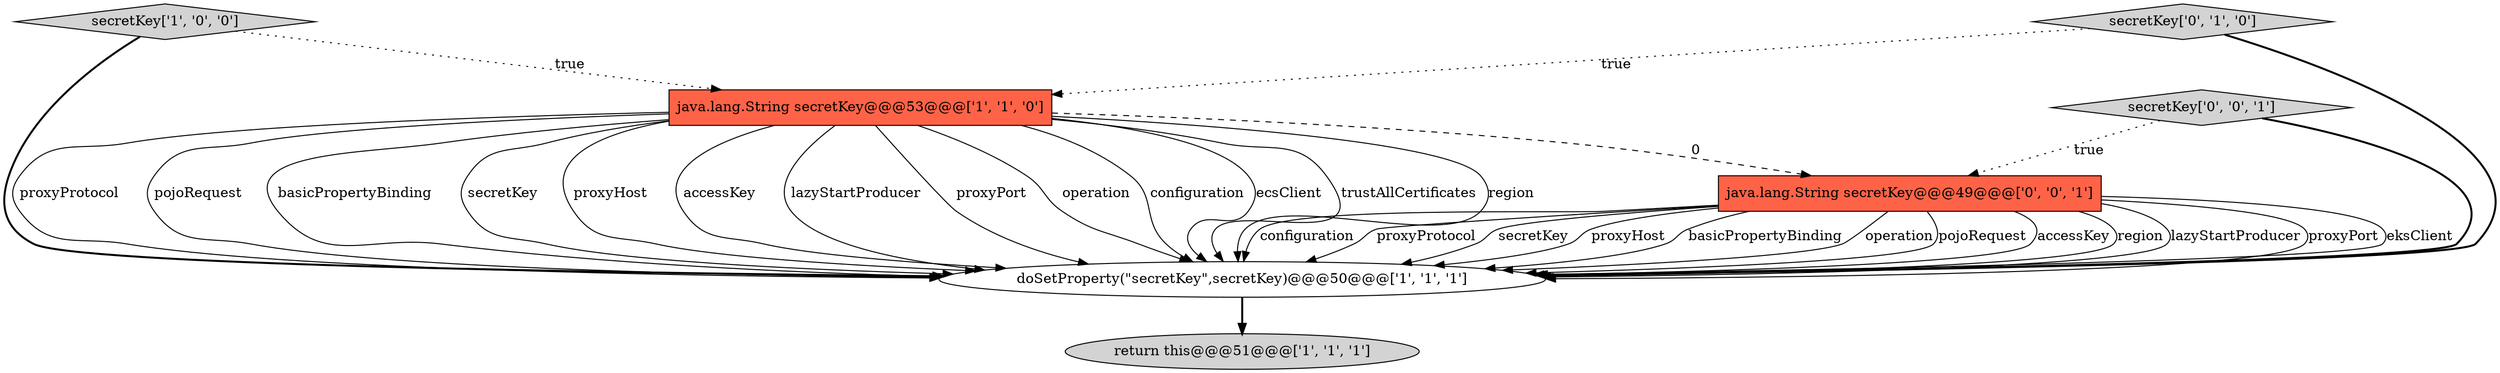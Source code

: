 digraph {
0 [style = filled, label = "doSetProperty(\"secretKey\",secretKey)@@@50@@@['1', '1', '1']", fillcolor = white, shape = ellipse image = "AAA0AAABBB1BBB"];
2 [style = filled, label = "return this@@@51@@@['1', '1', '1']", fillcolor = lightgray, shape = ellipse image = "AAA0AAABBB1BBB"];
3 [style = filled, label = "secretKey['1', '0', '0']", fillcolor = lightgray, shape = diamond image = "AAA0AAABBB1BBB"];
5 [style = filled, label = "secretKey['0', '0', '1']", fillcolor = lightgray, shape = diamond image = "AAA0AAABBB3BBB"];
6 [style = filled, label = "java.lang.String secretKey@@@49@@@['0', '0', '1']", fillcolor = tomato, shape = box image = "AAA0AAABBB3BBB"];
1 [style = filled, label = "java.lang.String secretKey@@@53@@@['1', '1', '0']", fillcolor = tomato, shape = box image = "AAA0AAABBB1BBB"];
4 [style = filled, label = "secretKey['0', '1', '0']", fillcolor = lightgray, shape = diamond image = "AAA0AAABBB2BBB"];
6->0 [style = solid, label="configuration"];
6->0 [style = solid, label="proxyProtocol"];
6->0 [style = solid, label="secretKey"];
4->1 [style = dotted, label="true"];
6->0 [style = solid, label="proxyHost"];
1->0 [style = solid, label="proxyProtocol"];
1->0 [style = solid, label="pojoRequest"];
0->2 [style = bold, label=""];
1->0 [style = solid, label="basicPropertyBinding"];
5->6 [style = dotted, label="true"];
1->0 [style = solid, label="secretKey"];
1->0 [style = solid, label="proxyHost"];
6->0 [style = solid, label="basicPropertyBinding"];
1->0 [style = solid, label="accessKey"];
6->0 [style = solid, label="operation"];
1->0 [style = solid, label="lazyStartProducer"];
1->0 [style = solid, label="proxyPort"];
3->0 [style = bold, label=""];
1->0 [style = solid, label="operation"];
4->0 [style = bold, label=""];
1->0 [style = solid, label="configuration"];
1->0 [style = solid, label="ecsClient"];
6->0 [style = solid, label="pojoRequest"];
1->0 [style = solid, label="trustAllCertificates"];
1->0 [style = solid, label="region"];
6->0 [style = solid, label="accessKey"];
5->0 [style = bold, label=""];
6->0 [style = solid, label="region"];
1->6 [style = dashed, label="0"];
6->0 [style = solid, label="lazyStartProducer"];
6->0 [style = solid, label="proxyPort"];
6->0 [style = solid, label="eksClient"];
3->1 [style = dotted, label="true"];
}
